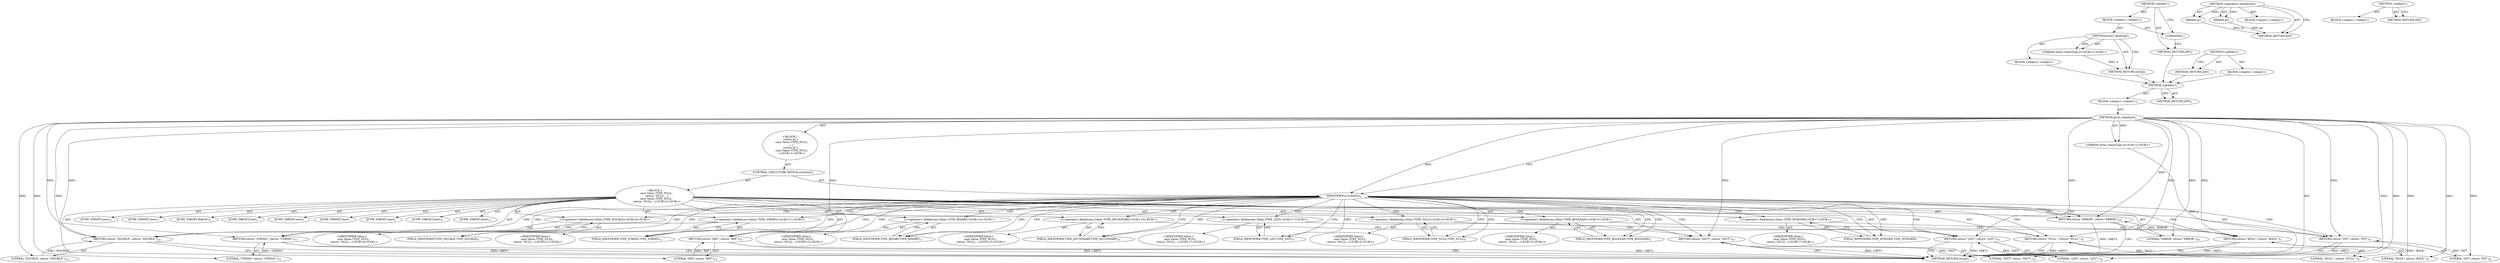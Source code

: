 digraph "&lt;global&gt;" {
vulnerable_6 [label=<(METHOD,&lt;global&gt;)<SUB>1</SUB>>];
vulnerable_7 [label=<(BLOCK,&lt;empty&gt;,&lt;empty&gt;)<SUB>1</SUB>>];
vulnerable_8 [label=<(METHOD,print_valuetype)<SUB>1</SUB>>];
vulnerable_9 [label="<(PARAM,Value::ValueType e)<SUB>1</SUB>>"];
vulnerable_10 [label="<(BLOCK,{
  switch (e) {
    case Value::TYPE_NULL:
   ...,{
  switch (e) {
    case Value::TYPE_NULL:
   ...)<SUB>1</SUB>>"];
vulnerable_11 [label=<(CONTROL_STRUCTURE,SWITCH,switch(e))<SUB>2</SUB>>];
vulnerable_12 [label=<(IDENTIFIER,e,switch(e))<SUB>2</SUB>>];
vulnerable_13 [label="<(BLOCK,{
    case Value::TYPE_NULL:
      return &quot;NULL...,{
    case Value::TYPE_NULL:
      return &quot;NULL...)<SUB>2</SUB>>"];
vulnerable_14 [label=<(JUMP_TARGET,case)<SUB>3</SUB>>];
vulnerable_15 [label="<(&lt;operator&gt;.fieldAccess,Value::TYPE_NULL)<SUB>3</SUB>>"];
vulnerable_16 [label="<(IDENTIFIER,Value,{
    case Value::TYPE_NULL:
      return &quot;NULL...)<SUB>3</SUB>>"];
vulnerable_17 [label=<(FIELD_IDENTIFIER,TYPE_NULL,TYPE_NULL)<SUB>3</SUB>>];
vulnerable_18 [label=<(RETURN,return &quot;NULL &quot;;,return &quot;NULL &quot;;)<SUB>4</SUB>>];
vulnerable_19 [label=<(LITERAL,&quot;NULL &quot;,return &quot;NULL &quot;;)<SUB>4</SUB>>];
vulnerable_20 [label=<(JUMP_TARGET,case)<SUB>5</SUB>>];
vulnerable_21 [label="<(&lt;operator&gt;.fieldAccess,Value::TYPE_BOOLEAN)<SUB>5</SUB>>"];
vulnerable_22 [label="<(IDENTIFIER,Value,{
    case Value::TYPE_NULL:
      return &quot;NULL...)<SUB>5</SUB>>"];
vulnerable_23 [label=<(FIELD_IDENTIFIER,TYPE_BOOLEAN,TYPE_BOOLEAN)<SUB>5</SUB>>];
vulnerable_24 [label=<(RETURN,return &quot;BOOL&quot;;,return &quot;BOOL&quot;;)<SUB>6</SUB>>];
vulnerable_25 [label=<(LITERAL,&quot;BOOL&quot;,return &quot;BOOL&quot;;)<SUB>6</SUB>>];
vulnerable_26 [label=<(JUMP_TARGET,case)<SUB>7</SUB>>];
vulnerable_27 [label="<(&lt;operator&gt;.fieldAccess,Value::TYPE_INTEGER)<SUB>7</SUB>>"];
vulnerable_28 [label="<(IDENTIFIER,Value,{
    case Value::TYPE_NULL:
      return &quot;NULL...)<SUB>7</SUB>>"];
vulnerable_29 [label=<(FIELD_IDENTIFIER,TYPE_INTEGER,TYPE_INTEGER)<SUB>7</SUB>>];
vulnerable_30 [label=<(RETURN,return &quot;INT&quot;;,return &quot;INT&quot;;)<SUB>8</SUB>>];
vulnerable_31 [label=<(LITERAL,&quot;INT&quot;,return &quot;INT&quot;;)<SUB>8</SUB>>];
vulnerable_32 [label=<(JUMP_TARGET,case)<SUB>9</SUB>>];
vulnerable_33 [label="<(&lt;operator&gt;.fieldAccess,Value::TYPE_DOUBLE)<SUB>9</SUB>>"];
vulnerable_34 [label="<(IDENTIFIER,Value,{
    case Value::TYPE_NULL:
      return &quot;NULL...)<SUB>9</SUB>>"];
vulnerable_35 [label=<(FIELD_IDENTIFIER,TYPE_DOUBLE,TYPE_DOUBLE)<SUB>9</SUB>>];
vulnerable_36 [label=<(RETURN,return &quot;DOUBLE&quot;;,return &quot;DOUBLE&quot;;)<SUB>10</SUB>>];
vulnerable_37 [label=<(LITERAL,&quot;DOUBLE&quot;,return &quot;DOUBLE&quot;;)<SUB>10</SUB>>];
vulnerable_38 [label=<(JUMP_TARGET,case)<SUB>11</SUB>>];
vulnerable_39 [label="<(&lt;operator&gt;.fieldAccess,Value::TYPE_STRING)<SUB>11</SUB>>"];
vulnerable_40 [label="<(IDENTIFIER,Value,{
    case Value::TYPE_NULL:
      return &quot;NULL...)<SUB>11</SUB>>"];
vulnerable_41 [label=<(FIELD_IDENTIFIER,TYPE_STRING,TYPE_STRING)<SUB>11</SUB>>];
vulnerable_42 [label=<(RETURN,return &quot;STRING&quot;;,return &quot;STRING&quot;;)<SUB>12</SUB>>];
vulnerable_43 [label=<(LITERAL,&quot;STRING&quot;,return &quot;STRING&quot;;)<SUB>12</SUB>>];
vulnerable_44 [label=<(JUMP_TARGET,case)<SUB>13</SUB>>];
vulnerable_45 [label="<(&lt;operator&gt;.fieldAccess,Value::TYPE_BINARY)<SUB>13</SUB>>"];
vulnerable_46 [label="<(IDENTIFIER,Value,{
    case Value::TYPE_NULL:
      return &quot;NULL...)<SUB>13</SUB>>"];
vulnerable_47 [label=<(FIELD_IDENTIFIER,TYPE_BINARY,TYPE_BINARY)<SUB>13</SUB>>];
vulnerable_48 [label=<(RETURN,return &quot;BIN&quot;;,return &quot;BIN&quot;;)<SUB>14</SUB>>];
vulnerable_49 [label=<(LITERAL,&quot;BIN&quot;,return &quot;BIN&quot;;)<SUB>14</SUB>>];
vulnerable_50 [label=<(JUMP_TARGET,case)<SUB>15</SUB>>];
vulnerable_51 [label="<(&lt;operator&gt;.fieldAccess,Value::TYPE_DICTIONARY)<SUB>15</SUB>>"];
vulnerable_52 [label="<(IDENTIFIER,Value,{
    case Value::TYPE_NULL:
      return &quot;NULL...)<SUB>15</SUB>>"];
vulnerable_53 [label=<(FIELD_IDENTIFIER,TYPE_DICTIONARY,TYPE_DICTIONARY)<SUB>15</SUB>>];
vulnerable_54 [label=<(RETURN,return &quot;DICT&quot;;,return &quot;DICT&quot;;)<SUB>16</SUB>>];
vulnerable_55 [label=<(LITERAL,&quot;DICT&quot;,return &quot;DICT&quot;;)<SUB>16</SUB>>];
vulnerable_56 [label=<(JUMP_TARGET,case)<SUB>17</SUB>>];
vulnerable_57 [label="<(&lt;operator&gt;.fieldAccess,Value::TYPE_LIST)<SUB>17</SUB>>"];
vulnerable_58 [label="<(IDENTIFIER,Value,{
    case Value::TYPE_NULL:
      return &quot;NULL...)<SUB>17</SUB>>"];
vulnerable_59 [label=<(FIELD_IDENTIFIER,TYPE_LIST,TYPE_LIST)<SUB>17</SUB>>];
vulnerable_60 [label=<(RETURN,return &quot;LIST&quot;;,return &quot;LIST&quot;;)<SUB>18</SUB>>];
vulnerable_61 [label=<(LITERAL,&quot;LIST&quot;,return &quot;LIST&quot;;)<SUB>18</SUB>>];
vulnerable_62 [label=<(JUMP_TARGET,default)<SUB>19</SUB>>];
vulnerable_63 [label=<(RETURN,return &quot;ERROR&quot;;,return &quot;ERROR&quot;;)<SUB>20</SUB>>];
vulnerable_64 [label=<(LITERAL,&quot;ERROR&quot;,return &quot;ERROR&quot;;)<SUB>20</SUB>>];
vulnerable_65 [label=<(METHOD_RETURN,string)<SUB>1</SUB>>];
vulnerable_67 [label=<(METHOD_RETURN,ANY)<SUB>1</SUB>>];
vulnerable_92 [label=<(METHOD,&lt;operator&gt;.fieldAccess)>];
vulnerable_93 [label=<(PARAM,p1)>];
vulnerable_94 [label=<(PARAM,p2)>];
vulnerable_95 [label=<(BLOCK,&lt;empty&gt;,&lt;empty&gt;)>];
vulnerable_96 [label=<(METHOD_RETURN,ANY)>];
vulnerable_86 [label=<(METHOD,&lt;global&gt;)<SUB>1</SUB>>];
vulnerable_87 [label=<(BLOCK,&lt;empty&gt;,&lt;empty&gt;)>];
vulnerable_88 [label=<(METHOD_RETURN,ANY)>];
fixed_6 [label=<(METHOD,&lt;global&gt;)<SUB>1</SUB>>];
fixed_7 [label=<(BLOCK,&lt;empty&gt;,&lt;empty&gt;)<SUB>1</SUB>>];
fixed_8 [label=<(METHOD,print_valuetype)<SUB>1</SUB>>];
fixed_9 [label="<(PARAM,Value::ValueType e)<SUB>1</SUB>>"];
fixed_10 [label=<(BLOCK,&lt;empty&gt;,&lt;empty&gt;)>];
fixed_11 [label=<(METHOD_RETURN,string)<SUB>1</SUB>>];
fixed_13 [label=<(UNKNOWN,,)>];
fixed_14 [label=<(METHOD_RETURN,ANY)<SUB>1</SUB>>];
fixed_25 [label=<(METHOD,&lt;global&gt;)<SUB>1</SUB>>];
fixed_26 [label=<(BLOCK,&lt;empty&gt;,&lt;empty&gt;)>];
fixed_27 [label=<(METHOD_RETURN,ANY)>];
vulnerable_6 -> vulnerable_7  [key=0, label="AST: "];
vulnerable_6 -> vulnerable_67  [key=0, label="AST: "];
vulnerable_6 -> vulnerable_67  [key=1, label="CFG: "];
vulnerable_7 -> vulnerable_8  [key=0, label="AST: "];
vulnerable_8 -> vulnerable_9  [key=0, label="AST: "];
vulnerable_8 -> vulnerable_9  [key=1, label="DDG: "];
vulnerable_8 -> vulnerable_10  [key=0, label="AST: "];
vulnerable_8 -> vulnerable_65  [key=0, label="AST: "];
vulnerable_8 -> vulnerable_12  [key=0, label="CFG: "];
vulnerable_8 -> vulnerable_12  [key=1, label="DDG: "];
vulnerable_8 -> vulnerable_18  [key=0, label="DDG: "];
vulnerable_8 -> vulnerable_24  [key=0, label="DDG: "];
vulnerable_8 -> vulnerable_30  [key=0, label="DDG: "];
vulnerable_8 -> vulnerable_36  [key=0, label="DDG: "];
vulnerable_8 -> vulnerable_42  [key=0, label="DDG: "];
vulnerable_8 -> vulnerable_48  [key=0, label="DDG: "];
vulnerable_8 -> vulnerable_54  [key=0, label="DDG: "];
vulnerable_8 -> vulnerable_60  [key=0, label="DDG: "];
vulnerable_8 -> vulnerable_63  [key=0, label="DDG: "];
vulnerable_8 -> vulnerable_19  [key=0, label="DDG: "];
vulnerable_8 -> vulnerable_25  [key=0, label="DDG: "];
vulnerable_8 -> vulnerable_31  [key=0, label="DDG: "];
vulnerable_8 -> vulnerable_37  [key=0, label="DDG: "];
vulnerable_8 -> vulnerable_43  [key=0, label="DDG: "];
vulnerable_8 -> vulnerable_49  [key=0, label="DDG: "];
vulnerable_8 -> vulnerable_55  [key=0, label="DDG: "];
vulnerable_8 -> vulnerable_61  [key=0, label="DDG: "];
vulnerable_8 -> vulnerable_64  [key=0, label="DDG: "];
vulnerable_9 -> vulnerable_65  [key=0, label="DDG: e"];
vulnerable_10 -> vulnerable_11  [key=0, label="AST: "];
vulnerable_11 -> vulnerable_12  [key=0, label="AST: "];
vulnerable_11 -> vulnerable_13  [key=0, label="AST: "];
vulnerable_12 -> vulnerable_17  [key=0, label="CFG: "];
vulnerable_12 -> vulnerable_17  [key=1, label="CDG: "];
vulnerable_12 -> vulnerable_23  [key=0, label="CFG: "];
vulnerable_12 -> vulnerable_23  [key=1, label="CDG: "];
vulnerable_12 -> vulnerable_29  [key=0, label="CFG: "];
vulnerable_12 -> vulnerable_29  [key=1, label="CDG: "];
vulnerable_12 -> vulnerable_35  [key=0, label="CFG: "];
vulnerable_12 -> vulnerable_35  [key=1, label="CDG: "];
vulnerable_12 -> vulnerable_41  [key=0, label="CFG: "];
vulnerable_12 -> vulnerable_41  [key=1, label="CDG: "];
vulnerable_12 -> vulnerable_47  [key=0, label="CFG: "];
vulnerable_12 -> vulnerable_47  [key=1, label="CDG: "];
vulnerable_12 -> vulnerable_53  [key=0, label="CFG: "];
vulnerable_12 -> vulnerable_53  [key=1, label="CDG: "];
vulnerable_12 -> vulnerable_59  [key=0, label="CFG: "];
vulnerable_12 -> vulnerable_59  [key=1, label="CDG: "];
vulnerable_12 -> vulnerable_63  [key=0, label="CFG: "];
vulnerable_12 -> vulnerable_63  [key=1, label="CDG: "];
vulnerable_12 -> vulnerable_15  [key=0, label="CDG: "];
vulnerable_12 -> vulnerable_30  [key=0, label="CDG: "];
vulnerable_12 -> vulnerable_21  [key=0, label="CDG: "];
vulnerable_12 -> vulnerable_48  [key=0, label="CDG: "];
vulnerable_12 -> vulnerable_60  [key=0, label="CDG: "];
vulnerable_12 -> vulnerable_42  [key=0, label="CDG: "];
vulnerable_12 -> vulnerable_51  [key=0, label="CDG: "];
vulnerable_12 -> vulnerable_57  [key=0, label="CDG: "];
vulnerable_12 -> vulnerable_45  [key=0, label="CDG: "];
vulnerable_12 -> vulnerable_27  [key=0, label="CDG: "];
vulnerable_12 -> vulnerable_18  [key=0, label="CDG: "];
vulnerable_12 -> vulnerable_54  [key=0, label="CDG: "];
vulnerable_12 -> vulnerable_24  [key=0, label="CDG: "];
vulnerable_12 -> vulnerable_33  [key=0, label="CDG: "];
vulnerable_12 -> vulnerable_36  [key=0, label="CDG: "];
vulnerable_12 -> vulnerable_39  [key=0, label="CDG: "];
vulnerable_13 -> vulnerable_14  [key=0, label="AST: "];
vulnerable_13 -> vulnerable_15  [key=0, label="AST: "];
vulnerable_13 -> vulnerable_18  [key=0, label="AST: "];
vulnerable_13 -> vulnerable_20  [key=0, label="AST: "];
vulnerable_13 -> vulnerable_21  [key=0, label="AST: "];
vulnerable_13 -> vulnerable_24  [key=0, label="AST: "];
vulnerable_13 -> vulnerable_26  [key=0, label="AST: "];
vulnerable_13 -> vulnerable_27  [key=0, label="AST: "];
vulnerable_13 -> vulnerable_30  [key=0, label="AST: "];
vulnerable_13 -> vulnerable_32  [key=0, label="AST: "];
vulnerable_13 -> vulnerable_33  [key=0, label="AST: "];
vulnerable_13 -> vulnerable_36  [key=0, label="AST: "];
vulnerable_13 -> vulnerable_38  [key=0, label="AST: "];
vulnerable_13 -> vulnerable_39  [key=0, label="AST: "];
vulnerable_13 -> vulnerable_42  [key=0, label="AST: "];
vulnerable_13 -> vulnerable_44  [key=0, label="AST: "];
vulnerable_13 -> vulnerable_45  [key=0, label="AST: "];
vulnerable_13 -> vulnerable_48  [key=0, label="AST: "];
vulnerable_13 -> vulnerable_50  [key=0, label="AST: "];
vulnerable_13 -> vulnerable_51  [key=0, label="AST: "];
vulnerable_13 -> vulnerable_54  [key=0, label="AST: "];
vulnerable_13 -> vulnerable_56  [key=0, label="AST: "];
vulnerable_13 -> vulnerable_57  [key=0, label="AST: "];
vulnerable_13 -> vulnerable_60  [key=0, label="AST: "];
vulnerable_13 -> vulnerable_62  [key=0, label="AST: "];
vulnerable_13 -> vulnerable_63  [key=0, label="AST: "];
vulnerable_15 -> vulnerable_16  [key=0, label="AST: "];
vulnerable_15 -> vulnerable_17  [key=0, label="AST: "];
vulnerable_15 -> vulnerable_18  [key=0, label="CFG: "];
vulnerable_17 -> vulnerable_15  [key=0, label="CFG: "];
vulnerable_18 -> vulnerable_19  [key=0, label="AST: "];
vulnerable_18 -> vulnerable_65  [key=0, label="CFG: "];
vulnerable_18 -> vulnerable_65  [key=1, label="DDG: &lt;RET&gt;"];
vulnerable_19 -> vulnerable_18  [key=0, label="DDG: &quot;NULL &quot;"];
vulnerable_21 -> vulnerable_22  [key=0, label="AST: "];
vulnerable_21 -> vulnerable_23  [key=0, label="AST: "];
vulnerable_21 -> vulnerable_24  [key=0, label="CFG: "];
vulnerable_23 -> vulnerable_21  [key=0, label="CFG: "];
vulnerable_24 -> vulnerable_25  [key=0, label="AST: "];
vulnerable_24 -> vulnerable_65  [key=0, label="CFG: "];
vulnerable_24 -> vulnerable_65  [key=1, label="DDG: &lt;RET&gt;"];
vulnerable_25 -> vulnerable_24  [key=0, label="DDG: &quot;BOOL&quot;"];
vulnerable_27 -> vulnerable_28  [key=0, label="AST: "];
vulnerable_27 -> vulnerable_29  [key=0, label="AST: "];
vulnerable_27 -> vulnerable_30  [key=0, label="CFG: "];
vulnerable_29 -> vulnerable_27  [key=0, label="CFG: "];
vulnerable_30 -> vulnerable_31  [key=0, label="AST: "];
vulnerable_30 -> vulnerable_65  [key=0, label="CFG: "];
vulnerable_30 -> vulnerable_65  [key=1, label="DDG: &lt;RET&gt;"];
vulnerable_31 -> vulnerable_30  [key=0, label="DDG: &quot;INT&quot;"];
vulnerable_33 -> vulnerable_34  [key=0, label="AST: "];
vulnerable_33 -> vulnerable_35  [key=0, label="AST: "];
vulnerable_33 -> vulnerable_36  [key=0, label="CFG: "];
vulnerable_35 -> vulnerable_33  [key=0, label="CFG: "];
vulnerable_36 -> vulnerable_37  [key=0, label="AST: "];
vulnerable_36 -> vulnerable_65  [key=0, label="CFG: "];
vulnerable_36 -> vulnerable_65  [key=1, label="DDG: &lt;RET&gt;"];
vulnerable_37 -> vulnerable_36  [key=0, label="DDG: &quot;DOUBLE&quot;"];
vulnerable_39 -> vulnerable_40  [key=0, label="AST: "];
vulnerable_39 -> vulnerable_41  [key=0, label="AST: "];
vulnerable_39 -> vulnerable_42  [key=0, label="CFG: "];
vulnerable_41 -> vulnerable_39  [key=0, label="CFG: "];
vulnerable_42 -> vulnerable_43  [key=0, label="AST: "];
vulnerable_42 -> vulnerable_65  [key=0, label="CFG: "];
vulnerable_42 -> vulnerable_65  [key=1, label="DDG: &lt;RET&gt;"];
vulnerable_43 -> vulnerable_42  [key=0, label="DDG: &quot;STRING&quot;"];
vulnerable_45 -> vulnerable_46  [key=0, label="AST: "];
vulnerable_45 -> vulnerable_47  [key=0, label="AST: "];
vulnerable_45 -> vulnerable_48  [key=0, label="CFG: "];
vulnerable_47 -> vulnerable_45  [key=0, label="CFG: "];
vulnerable_48 -> vulnerable_49  [key=0, label="AST: "];
vulnerable_48 -> vulnerable_65  [key=0, label="CFG: "];
vulnerable_48 -> vulnerable_65  [key=1, label="DDG: &lt;RET&gt;"];
vulnerable_49 -> vulnerable_48  [key=0, label="DDG: &quot;BIN&quot;"];
vulnerable_51 -> vulnerable_52  [key=0, label="AST: "];
vulnerable_51 -> vulnerable_53  [key=0, label="AST: "];
vulnerable_51 -> vulnerable_54  [key=0, label="CFG: "];
vulnerable_53 -> vulnerable_51  [key=0, label="CFG: "];
vulnerable_54 -> vulnerable_55  [key=0, label="AST: "];
vulnerable_54 -> vulnerable_65  [key=0, label="CFG: "];
vulnerable_54 -> vulnerable_65  [key=1, label="DDG: &lt;RET&gt;"];
vulnerable_55 -> vulnerable_54  [key=0, label="DDG: &quot;DICT&quot;"];
vulnerable_57 -> vulnerable_58  [key=0, label="AST: "];
vulnerable_57 -> vulnerable_59  [key=0, label="AST: "];
vulnerable_57 -> vulnerable_60  [key=0, label="CFG: "];
vulnerable_59 -> vulnerable_57  [key=0, label="CFG: "];
vulnerable_60 -> vulnerable_61  [key=0, label="AST: "];
vulnerable_60 -> vulnerable_65  [key=0, label="CFG: "];
vulnerable_60 -> vulnerable_65  [key=1, label="DDG: &lt;RET&gt;"];
vulnerable_61 -> vulnerable_60  [key=0, label="DDG: &quot;LIST&quot;"];
vulnerable_63 -> vulnerable_64  [key=0, label="AST: "];
vulnerable_63 -> vulnerable_65  [key=0, label="CFG: "];
vulnerable_63 -> vulnerable_65  [key=1, label="DDG: &lt;RET&gt;"];
vulnerable_64 -> vulnerable_63  [key=0, label="DDG: &quot;ERROR&quot;"];
vulnerable_92 -> vulnerable_93  [key=0, label="AST: "];
vulnerable_92 -> vulnerable_93  [key=1, label="DDG: "];
vulnerable_92 -> vulnerable_95  [key=0, label="AST: "];
vulnerable_92 -> vulnerable_94  [key=0, label="AST: "];
vulnerable_92 -> vulnerable_94  [key=1, label="DDG: "];
vulnerable_92 -> vulnerable_96  [key=0, label="AST: "];
vulnerable_92 -> vulnerable_96  [key=1, label="CFG: "];
vulnerable_93 -> vulnerable_96  [key=0, label="DDG: p1"];
vulnerable_94 -> vulnerable_96  [key=0, label="DDG: p2"];
vulnerable_86 -> vulnerable_87  [key=0, label="AST: "];
vulnerable_86 -> vulnerable_88  [key=0, label="AST: "];
vulnerable_86 -> vulnerable_88  [key=1, label="CFG: "];
fixed_6 -> fixed_7  [key=0, label="AST: "];
fixed_6 -> fixed_14  [key=0, label="AST: "];
fixed_6 -> fixed_13  [key=0, label="CFG: "];
fixed_7 -> fixed_8  [key=0, label="AST: "];
fixed_7 -> fixed_13  [key=0, label="AST: "];
fixed_8 -> fixed_9  [key=0, label="AST: "];
fixed_8 -> fixed_9  [key=1, label="DDG: "];
fixed_8 -> fixed_10  [key=0, label="AST: "];
fixed_8 -> fixed_11  [key=0, label="AST: "];
fixed_8 -> fixed_11  [key=1, label="CFG: "];
fixed_9 -> fixed_11  [key=0, label="DDG: e"];
fixed_10 -> vulnerable_6  [key=0];
fixed_11 -> vulnerable_6  [key=0];
fixed_13 -> fixed_14  [key=0, label="CFG: "];
fixed_14 -> vulnerable_6  [key=0];
fixed_25 -> fixed_26  [key=0, label="AST: "];
fixed_25 -> fixed_27  [key=0, label="AST: "];
fixed_25 -> fixed_27  [key=1, label="CFG: "];
fixed_26 -> vulnerable_6  [key=0];
fixed_27 -> vulnerable_6  [key=0];
}
